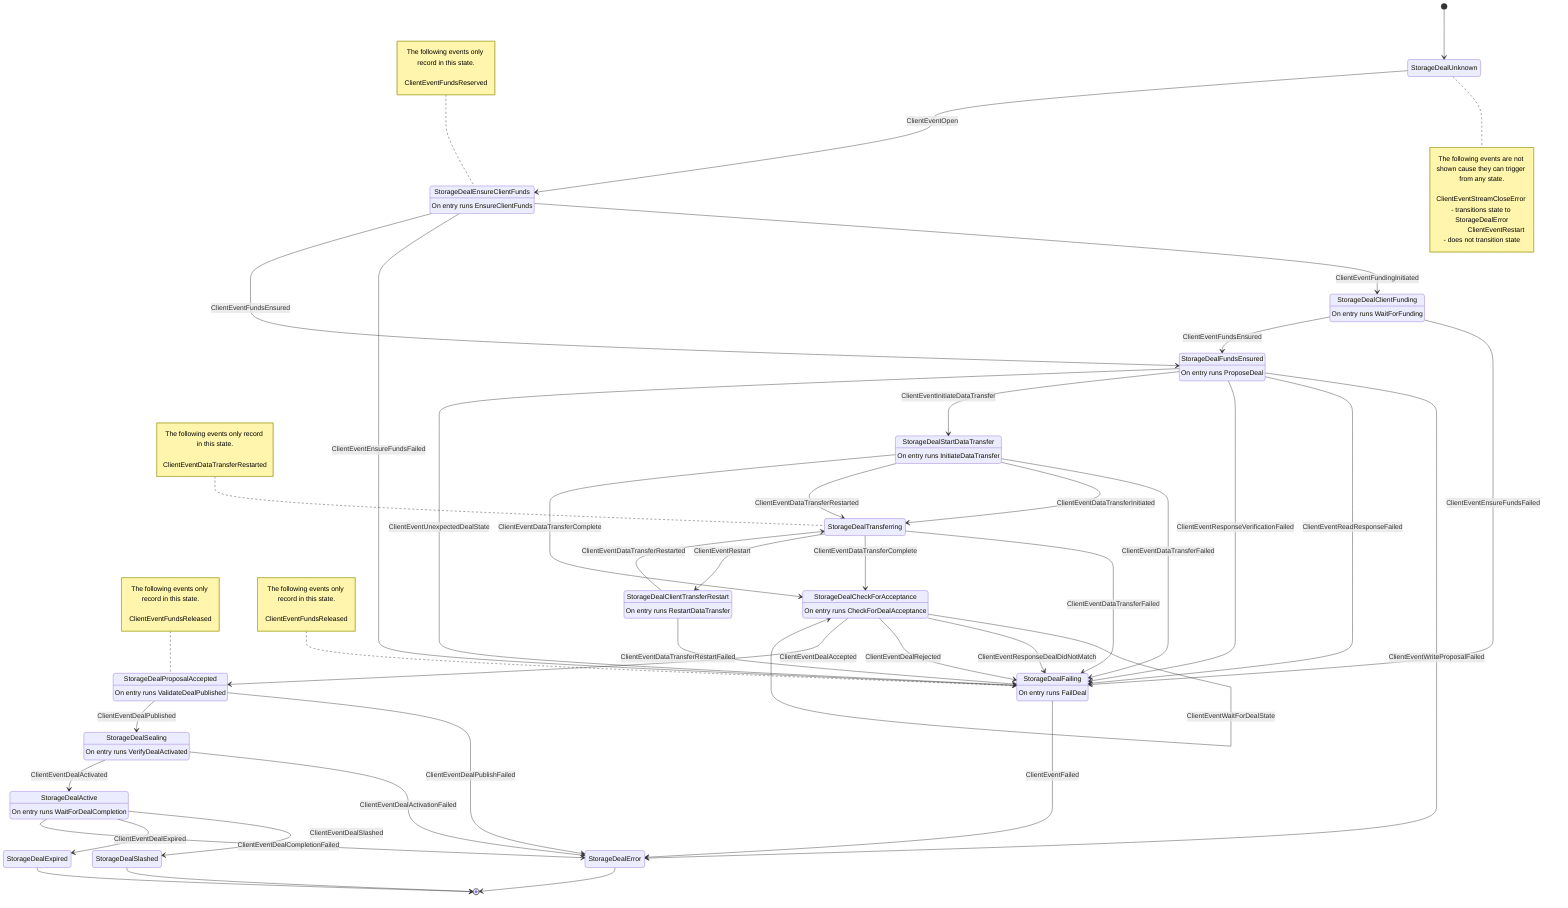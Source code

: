 stateDiagram-v2
	state "StorageDealUnknown" as 0
	state "StorageDealProposalAccepted" as 3
	state "StorageDealSealing" as 5
	state "StorageDealActive" as 7
	state "StorageDealExpired" as 8
	state "StorageDealSlashed" as 9
	state "StorageDealFailing" as 11
	state "StorageDealFundsEnsured" as 12
	state "StorageDealCheckForAcceptance" as 13
	state "StorageDealStartDataTransfer" as 16
	state "StorageDealTransferring" as 17
	state "StorageDealClientTransferRestart" as 19
	state "StorageDealEnsureClientFunds" as 23
	state "StorageDealClientFunding" as 25
	state "StorageDealError" as 28
	3 : On entry runs ValidateDealPublished
	5 : On entry runs VerifyDealActivated
	7 : On entry runs WaitForDealCompletion
	11 : On entry runs FailDeal
	12 : On entry runs ProposeDeal
	13 : On entry runs CheckForDealAcceptance
	16 : On entry runs InitiateDataTransfer
	19 : On entry runs RestartDataTransfer
	23 : On entry runs EnsureClientFunds
	25 : On entry runs WaitForFunding
	[*] --> 0
	note right of 0
		The following events are not shown cause they can trigger from any state.

		ClientEventStreamCloseError - transitions state to StorageDealError
		ClientEventRestart - does not transition state
	end note
	0 --> 23 : ClientEventOpen
	23 --> 25 : ClientEventFundingInitiated
	23 --> 11 : ClientEventEnsureFundsFailed
	25 --> 11 : ClientEventEnsureFundsFailed
	23 --> 12 : ClientEventFundsEnsured
	25 --> 12 : ClientEventFundsEnsured
	12 --> 28 : ClientEventWriteProposalFailed
	12 --> 11 : ClientEventReadResponseFailed
	12 --> 11 : ClientEventResponseVerificationFailed
	12 --> 16 : ClientEventInitiateDataTransfer
	12 --> 11 : ClientEventUnexpectedDealState
	16 --> 11 : ClientEventDataTransferFailed
	17 --> 11 : ClientEventDataTransferFailed
	19 --> 11 : ClientEventDataTransferRestartFailed
	16 --> 17 : ClientEventDataTransferInitiated
	16 --> 17 : ClientEventDataTransferRestarted
	19 --> 17 : ClientEventDataTransferRestarted
	16 --> 13 : ClientEventDataTransferComplete
	17 --> 13 : ClientEventDataTransferComplete
	13 --> 13 : ClientEventWaitForDealState
	13 --> 11 : ClientEventResponseDealDidNotMatch
	13 --> 11 : ClientEventDealRejected
	13 --> 3 : ClientEventDealAccepted
	3 --> 28 : ClientEventDealPublishFailed
	3 --> 5 : ClientEventDealPublished
	5 --> 28 : ClientEventDealActivationFailed
	5 --> 7 : ClientEventDealActivated
	7 --> 9 : ClientEventDealSlashed
	7 --> 8 : ClientEventDealExpired
	7 --> 28 : ClientEventDealCompletionFailed
	11 --> 28 : ClientEventFailed
	17 --> 19 : ClientEventRestart

	note left of 3 : The following events only record in this state.<br><br>ClientEventFundsReleased


	note left of 11 : The following events only record in this state.<br><br>ClientEventFundsReleased


	note left of 17 : The following events only record in this state.<br><br>ClientEventDataTransferRestarted


	note left of 23 : The following events only record in this state.<br><br>ClientEventFundsReserved

	9 --> [*]
	8 --> [*]
	28 --> [*]